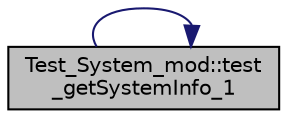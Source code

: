 digraph "Test_System_mod::test_getSystemInfo_1"
{
 // LATEX_PDF_SIZE
  edge [fontname="Helvetica",fontsize="10",labelfontname="Helvetica",labelfontsize="10"];
  node [fontname="Helvetica",fontsize="10",shape=record];
  rankdir="LR";
  Node1 [label="Test_System_mod::test\l_getSystemInfo_1",height=0.2,width=0.4,color="black", fillcolor="grey75", style="filled", fontcolor="black",tooltip="Obtain the system info without providing the cachefile name, in which case, no cache file will be gen..."];
  Node1 -> Node1 [color="midnightblue",fontsize="10",style="solid",fontname="Helvetica"];
}
